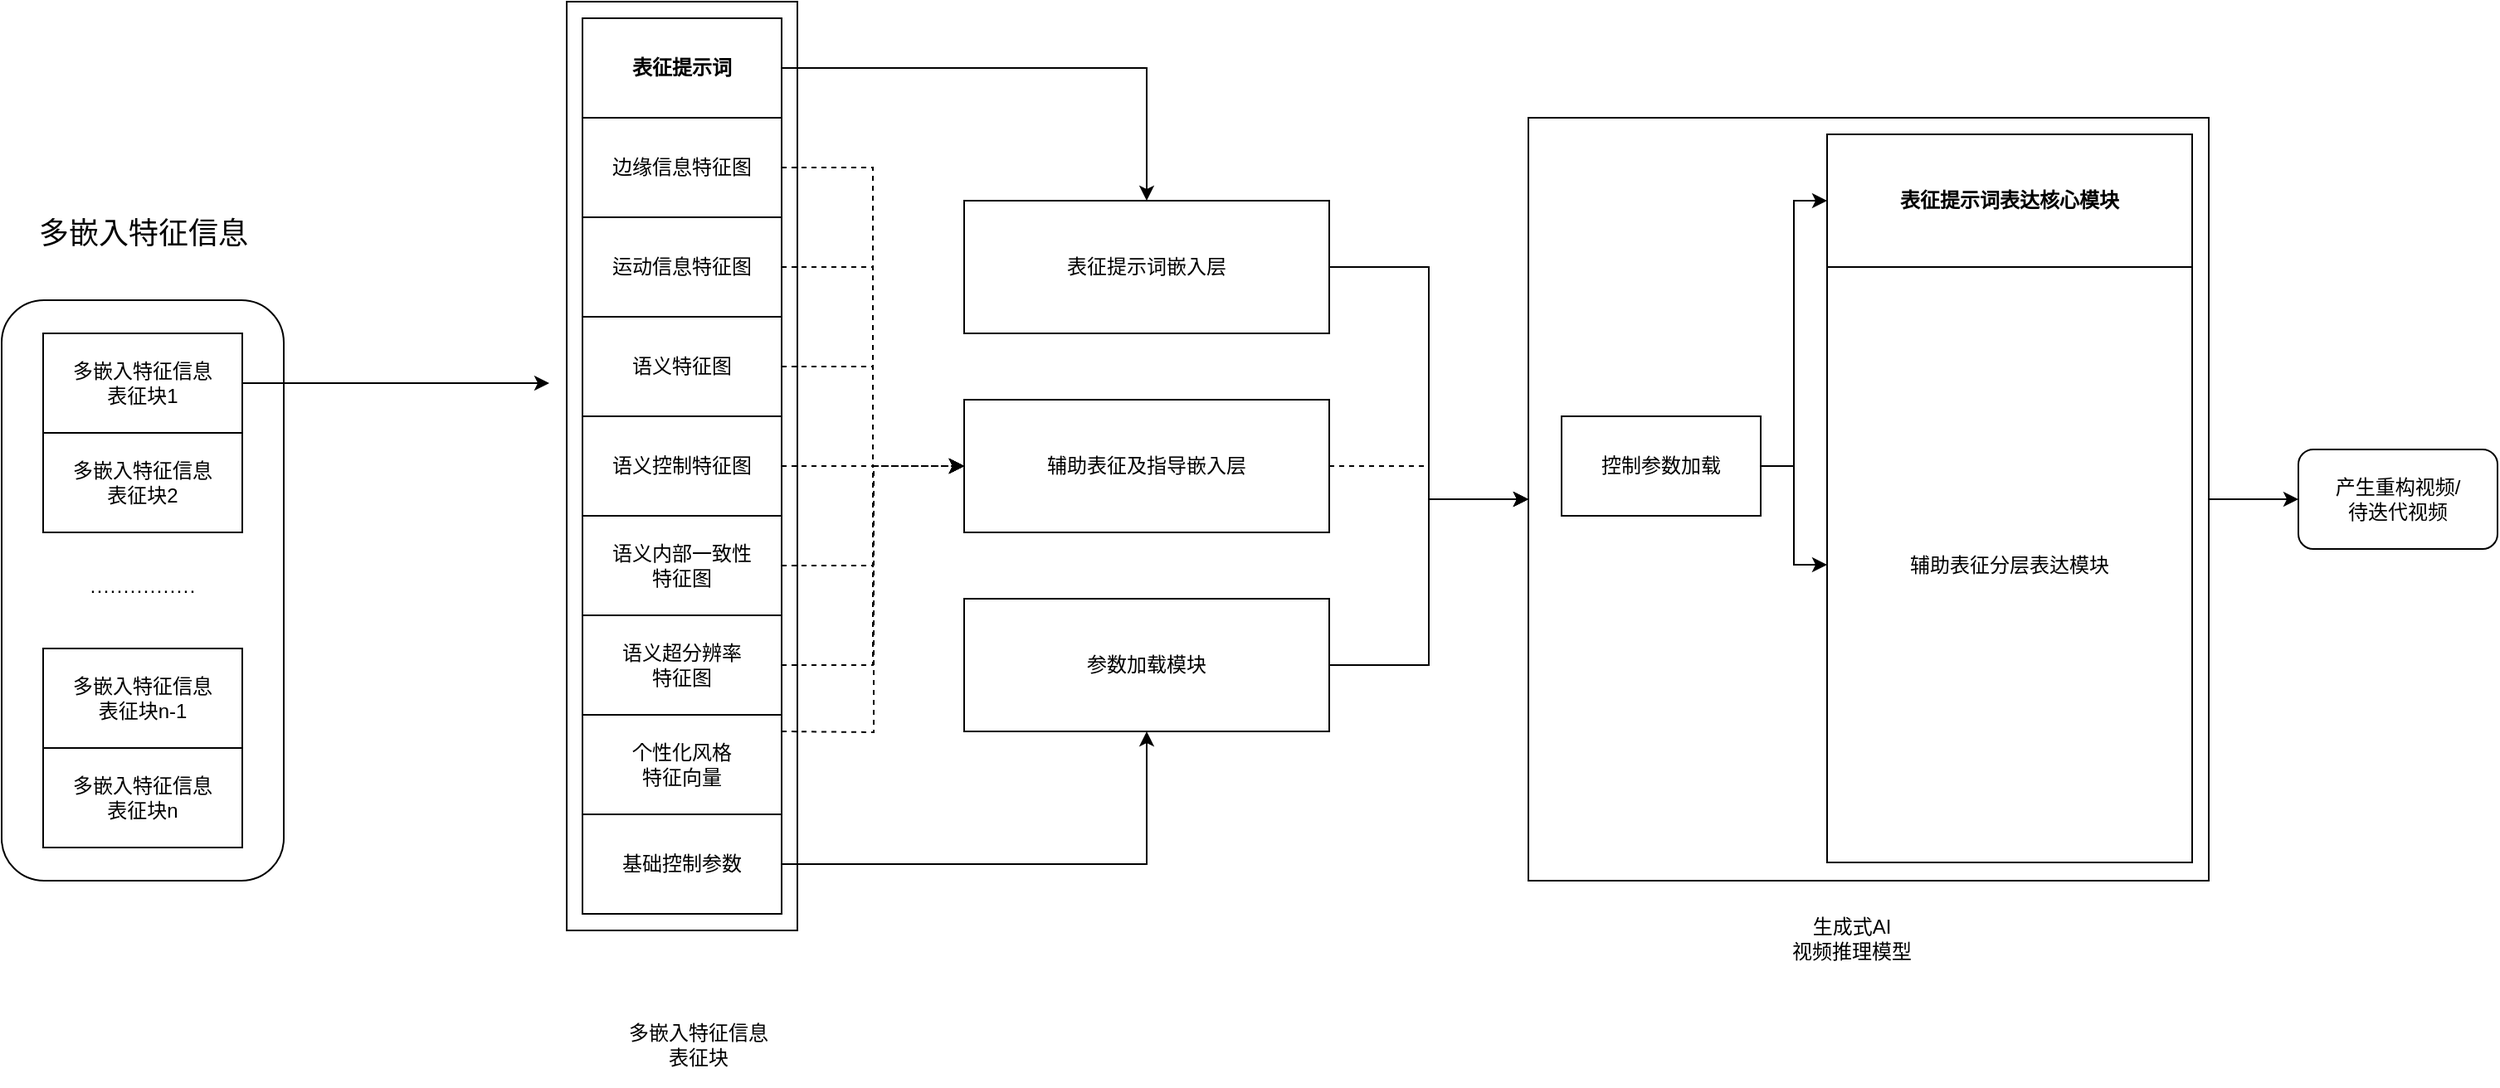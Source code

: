 <mxfile version="24.7.7">
  <diagram name="第 1 页" id="_UOp_g0qZEWWEiO1d6dB">
    <mxGraphModel dx="1426" dy="-36" grid="1" gridSize="10" guides="1" tooltips="1" connect="1" arrows="1" fold="1" page="1" pageScale="1" pageWidth="1169" pageHeight="827" math="0" shadow="0">
      <root>
        <mxCell id="0" />
        <mxCell id="1" parent="0" />
        <mxCell id="TRfCsF1BAg3hrU98GW3F-12" value="" style="rounded=0;whiteSpace=wrap;html=1;" vertex="1" parent="1">
          <mxGeometry x="650.5" y="1000" width="139" height="560" as="geometry" />
        </mxCell>
        <mxCell id="J0mIcsC_Z7fb-HMf94dg-1" value="&lt;font style=&quot;font-size: 18px;&quot;&gt;多嵌入特征信息&lt;/font&gt;" style="text;html=1;align=center;verticalAlign=middle;resizable=0;points=[];autosize=1;strokeColor=none;fillColor=none;" parent="1" vertex="1">
          <mxGeometry x="320" y="1120" width="150" height="40" as="geometry" />
        </mxCell>
        <mxCell id="I4VxMJiTH_GUWdxZwMfk-1" value="················" style="rounded=1;whiteSpace=wrap;html=1;" parent="1" vertex="1">
          <mxGeometry x="310" y="1180" width="170" height="350" as="geometry" />
        </mxCell>
        <mxCell id="I4VxMJiTH_GUWdxZwMfk-22" style="edgeStyle=orthogonalEdgeStyle;rounded=0;orthogonalLoop=1;jettySize=auto;html=1;" parent="1" source="I4VxMJiTH_GUWdxZwMfk-2" edge="1">
          <mxGeometry relative="1" as="geometry">
            <mxPoint x="640" y="1230" as="targetPoint" />
          </mxGeometry>
        </mxCell>
        <mxCell id="I4VxMJiTH_GUWdxZwMfk-2" value="多嵌入特征信息&lt;div&gt;表征块1&lt;/div&gt;" style="rounded=0;whiteSpace=wrap;html=1;" parent="1" vertex="1">
          <mxGeometry x="335" y="1200" width="120" height="60" as="geometry" />
        </mxCell>
        <mxCell id="I4VxMJiTH_GUWdxZwMfk-3" value="多嵌入特征信息&lt;div&gt;表征块2&lt;/div&gt;" style="rounded=0;whiteSpace=wrap;html=1;" parent="1" vertex="1">
          <mxGeometry x="335" y="1260" width="120" height="60" as="geometry" />
        </mxCell>
        <mxCell id="I4VxMJiTH_GUWdxZwMfk-4" value="多嵌入特征信息&lt;div&gt;表征块n&lt;/div&gt;" style="rounded=0;whiteSpace=wrap;html=1;" parent="1" vertex="1">
          <mxGeometry x="335" y="1450" width="120" height="60" as="geometry" />
        </mxCell>
        <mxCell id="I4VxMJiTH_GUWdxZwMfk-5" value="多嵌入特征信息&lt;div&gt;表征块n-1&lt;/div&gt;" style="rounded=0;whiteSpace=wrap;html=1;" parent="1" vertex="1">
          <mxGeometry x="335" y="1390" width="120" height="60" as="geometry" />
        </mxCell>
        <mxCell id="FY35_VsIN61rcXAERCnz-19" style="edgeStyle=orthogonalEdgeStyle;rounded=0;orthogonalLoop=1;jettySize=auto;html=1;entryX=0.5;entryY=0;entryDx=0;entryDy=0;exitX=1;exitY=0.5;exitDx=0;exitDy=0;" parent="1" source="JVAT4u_bRU0mznnodtUo-19" target="FY35_VsIN61rcXAERCnz-18" edge="1">
          <mxGeometry relative="1" as="geometry">
            <mxPoint x="799" y="940" as="sourcePoint" />
            <Array as="points">
              <mxPoint x="1000" y="1040" />
            </Array>
          </mxGeometry>
        </mxCell>
        <mxCell id="I4VxMJiTH_GUWdxZwMfk-25" value="多嵌入特征信息&lt;div&gt;表征块&lt;/div&gt;" style="text;html=1;align=center;verticalAlign=middle;whiteSpace=wrap;rounded=0;" parent="1" vertex="1">
          <mxGeometry x="669.5" y="1604" width="120" height="50" as="geometry" />
        </mxCell>
        <mxCell id="FY35_VsIN61rcXAERCnz-37" style="edgeStyle=orthogonalEdgeStyle;rounded=0;orthogonalLoop=1;jettySize=auto;html=1;entryX=0;entryY=0.5;entryDx=0;entryDy=0;" parent="1" source="FY35_VsIN61rcXAERCnz-16" target="JVAT4u_bRU0mznnodtUo-8" edge="1">
          <mxGeometry relative="1" as="geometry">
            <mxPoint x="1190" y="1280" as="targetPoint" />
          </mxGeometry>
        </mxCell>
        <mxCell id="FY35_VsIN61rcXAERCnz-16" value="参数加载模块" style="rounded=0;whiteSpace=wrap;html=1;" parent="1" vertex="1">
          <mxGeometry x="890" y="1360" width="220" height="80" as="geometry" />
        </mxCell>
        <mxCell id="JVAT4u_bRU0mznnodtUo-15" style="edgeStyle=orthogonalEdgeStyle;rounded=0;orthogonalLoop=1;jettySize=auto;html=1;entryX=0;entryY=0.5;entryDx=0;entryDy=0;" parent="1" source="FY35_VsIN61rcXAERCnz-18" target="JVAT4u_bRU0mznnodtUo-8" edge="1">
          <mxGeometry relative="1" as="geometry" />
        </mxCell>
        <mxCell id="FY35_VsIN61rcXAERCnz-18" value="表征提示词嵌入层" style="rounded=0;whiteSpace=wrap;html=1;" parent="1" vertex="1">
          <mxGeometry x="890" y="1120" width="220" height="80" as="geometry" />
        </mxCell>
        <mxCell id="FY35_VsIN61rcXAERCnz-36" style="edgeStyle=orthogonalEdgeStyle;rounded=0;orthogonalLoop=1;jettySize=auto;html=1;entryX=0;entryY=0.5;entryDx=0;entryDy=0;dashed=1;" parent="1" source="FY35_VsIN61rcXAERCnz-20" target="JVAT4u_bRU0mznnodtUo-8" edge="1">
          <mxGeometry relative="1" as="geometry">
            <mxPoint x="1190" y="1280" as="targetPoint" />
          </mxGeometry>
        </mxCell>
        <mxCell id="FY35_VsIN61rcXAERCnz-20" value="辅助表征及指导嵌入层" style="rounded=0;whiteSpace=wrap;html=1;" parent="1" vertex="1">
          <mxGeometry x="890" y="1240" width="220" height="80" as="geometry" />
        </mxCell>
        <mxCell id="FY35_VsIN61rcXAERCnz-38" value="产生重构视频/&lt;br&gt;待迭代视频" style="rounded=1;whiteSpace=wrap;html=1;" parent="1" vertex="1">
          <mxGeometry x="1694" y="1270" width="120" height="60" as="geometry" />
        </mxCell>
        <mxCell id="JVAT4u_bRU0mznnodtUo-3" value="生成式AI&lt;div&gt;视频推理模型&lt;/div&gt;" style="text;html=1;align=center;verticalAlign=middle;whiteSpace=wrap;rounded=0;" parent="1" vertex="1">
          <mxGeometry x="1340" y="1550" width="170" height="30" as="geometry" />
        </mxCell>
        <mxCell id="JVAT4u_bRU0mznnodtUo-16" style="edgeStyle=orthogonalEdgeStyle;rounded=0;orthogonalLoop=1;jettySize=auto;html=1;entryX=0;entryY=0.5;entryDx=0;entryDy=0;" parent="1" source="JVAT4u_bRU0mznnodtUo-8" target="FY35_VsIN61rcXAERCnz-38" edge="1">
          <mxGeometry relative="1" as="geometry" />
        </mxCell>
        <mxCell id="JVAT4u_bRU0mznnodtUo-8" value="" style="rounded=0;whiteSpace=wrap;html=1;" parent="1" vertex="1">
          <mxGeometry x="1230" y="1070" width="410" height="460" as="geometry" />
        </mxCell>
        <mxCell id="JVAT4u_bRU0mznnodtUo-12" style="edgeStyle=orthogonalEdgeStyle;rounded=0;orthogonalLoop=1;jettySize=auto;html=1;entryX=0;entryY=0.5;entryDx=0;entryDy=0;" parent="1" source="JVAT4u_bRU0mznnodtUo-10" target="JVAT4u_bRU0mznnodtUo-11" edge="1">
          <mxGeometry relative="1" as="geometry" />
        </mxCell>
        <mxCell id="JVAT4u_bRU0mznnodtUo-14" style="edgeStyle=orthogonalEdgeStyle;rounded=0;orthogonalLoop=1;jettySize=auto;html=1;entryX=0;entryY=0.5;entryDx=0;entryDy=0;" parent="1" source="JVAT4u_bRU0mznnodtUo-10" target="JVAT4u_bRU0mznnodtUo-13" edge="1">
          <mxGeometry relative="1" as="geometry" />
        </mxCell>
        <mxCell id="JVAT4u_bRU0mznnodtUo-10" value="控制参数加载" style="rounded=0;whiteSpace=wrap;html=1;" parent="1" vertex="1">
          <mxGeometry x="1250" y="1250" width="120" height="60" as="geometry" />
        </mxCell>
        <mxCell id="JVAT4u_bRU0mznnodtUo-11" value="&lt;b&gt;表征提示词表达核心模块&lt;/b&gt;" style="rounded=0;whiteSpace=wrap;html=1;" parent="1" vertex="1">
          <mxGeometry x="1410" y="1080" width="220" height="80" as="geometry" />
        </mxCell>
        <mxCell id="JVAT4u_bRU0mznnodtUo-13" value="辅助表征分层表达模块" style="rounded=0;whiteSpace=wrap;html=1;" parent="1" vertex="1">
          <mxGeometry x="1410" y="1160" width="220" height="359" as="geometry" />
        </mxCell>
        <mxCell id="JVAT4u_bRU0mznnodtUo-19" value="&lt;b&gt;表征提示词&lt;/b&gt;" style="rounded=0;whiteSpace=wrap;html=1;" parent="1" vertex="1">
          <mxGeometry x="660" y="1010" width="120" height="60" as="geometry" />
        </mxCell>
        <mxCell id="JVAT4u_bRU0mznnodtUo-32" style="edgeStyle=orthogonalEdgeStyle;rounded=0;orthogonalLoop=1;jettySize=auto;html=1;entryX=0.5;entryY=1;entryDx=0;entryDy=0;" parent="1" source="JVAT4u_bRU0mznnodtUo-28" target="FY35_VsIN61rcXAERCnz-16" edge="1">
          <mxGeometry relative="1" as="geometry" />
        </mxCell>
        <mxCell id="JVAT4u_bRU0mznnodtUo-28" value="&lt;div&gt;基础控制参数&lt;/div&gt;" style="rounded=0;whiteSpace=wrap;html=1;" parent="1" vertex="1">
          <mxGeometry x="660" y="1490" width="120" height="60" as="geometry" />
        </mxCell>
        <mxCell id="TRfCsF1BAg3hrU98GW3F-13" style="edgeStyle=orthogonalEdgeStyle;rounded=0;orthogonalLoop=1;jettySize=auto;html=1;entryX=0;entryY=0.5;entryDx=0;entryDy=0;dashed=1;" edge="1" parent="1" source="TRfCsF1BAg3hrU98GW3F-2" target="FY35_VsIN61rcXAERCnz-20">
          <mxGeometry relative="1" as="geometry" />
        </mxCell>
        <mxCell id="TRfCsF1BAg3hrU98GW3F-2" value="边缘信息特征图" style="rounded=0;whiteSpace=wrap;html=1;" vertex="1" parent="1">
          <mxGeometry x="660" y="1070" width="120" height="60" as="geometry" />
        </mxCell>
        <mxCell id="TRfCsF1BAg3hrU98GW3F-16" style="edgeStyle=orthogonalEdgeStyle;rounded=0;orthogonalLoop=1;jettySize=auto;html=1;entryX=0;entryY=0.5;entryDx=0;entryDy=0;dashed=1;" edge="1" parent="1" source="TRfCsF1BAg3hrU98GW3F-4" target="FY35_VsIN61rcXAERCnz-20">
          <mxGeometry relative="1" as="geometry" />
        </mxCell>
        <mxCell id="TRfCsF1BAg3hrU98GW3F-4" value="语义控制&lt;span style=&quot;background-color: initial;&quot;&gt;特征图&lt;/span&gt;" style="rounded=0;whiteSpace=wrap;html=1;" vertex="1" parent="1">
          <mxGeometry x="660" y="1250" width="120" height="60" as="geometry" />
        </mxCell>
        <mxCell id="TRfCsF1BAg3hrU98GW3F-18" style="edgeStyle=orthogonalEdgeStyle;rounded=0;orthogonalLoop=1;jettySize=auto;html=1;entryX=0;entryY=0.5;entryDx=0;entryDy=0;dashed=1;" edge="1" parent="1" source="TRfCsF1BAg3hrU98GW3F-5" target="FY35_VsIN61rcXAERCnz-20">
          <mxGeometry relative="1" as="geometry" />
        </mxCell>
        <mxCell id="TRfCsF1BAg3hrU98GW3F-5" value="语义超分辨率&lt;div&gt;特征图&lt;/div&gt;" style="rounded=0;whiteSpace=wrap;html=1;" vertex="1" parent="1">
          <mxGeometry x="660" y="1370" width="120" height="60" as="geometry" />
        </mxCell>
        <mxCell id="TRfCsF1BAg3hrU98GW3F-15" style="edgeStyle=orthogonalEdgeStyle;rounded=0;orthogonalLoop=1;jettySize=auto;html=1;entryX=0;entryY=0.5;entryDx=0;entryDy=0;dashed=1;" edge="1" parent="1" source="TRfCsF1BAg3hrU98GW3F-6" target="FY35_VsIN61rcXAERCnz-20">
          <mxGeometry relative="1" as="geometry" />
        </mxCell>
        <mxCell id="TRfCsF1BAg3hrU98GW3F-6" value="语义特征图" style="rounded=0;whiteSpace=wrap;html=1;" vertex="1" parent="1">
          <mxGeometry x="660" y="1190" width="120" height="60" as="geometry" />
        </mxCell>
        <mxCell id="TRfCsF1BAg3hrU98GW3F-7" value="&lt;div&gt;个性化风格&lt;/div&gt;&lt;div&gt;特征向量&lt;/div&gt;" style="rounded=0;whiteSpace=wrap;html=1;" vertex="1" parent="1">
          <mxGeometry x="660" y="1430" width="120" height="60" as="geometry" />
        </mxCell>
        <mxCell id="TRfCsF1BAg3hrU98GW3F-14" style="edgeStyle=orthogonalEdgeStyle;rounded=0;orthogonalLoop=1;jettySize=auto;html=1;entryX=0;entryY=0.5;entryDx=0;entryDy=0;dashed=1;" edge="1" parent="1" source="TRfCsF1BAg3hrU98GW3F-8" target="FY35_VsIN61rcXAERCnz-20">
          <mxGeometry relative="1" as="geometry" />
        </mxCell>
        <mxCell id="TRfCsF1BAg3hrU98GW3F-8" value="&lt;div&gt;运动信息特征图&lt;/div&gt;" style="rounded=0;whiteSpace=wrap;html=1;" vertex="1" parent="1">
          <mxGeometry x="660" y="1130" width="120" height="60" as="geometry" />
        </mxCell>
        <mxCell id="TRfCsF1BAg3hrU98GW3F-17" style="edgeStyle=orthogonalEdgeStyle;rounded=0;orthogonalLoop=1;jettySize=auto;html=1;entryX=0;entryY=0.5;entryDx=0;entryDy=0;dashed=1;" edge="1" parent="1" source="TRfCsF1BAg3hrU98GW3F-9" target="FY35_VsIN61rcXAERCnz-20">
          <mxGeometry relative="1" as="geometry" />
        </mxCell>
        <mxCell id="TRfCsF1BAg3hrU98GW3F-9" value="&lt;div&gt;语义内部一致性&lt;/div&gt;&lt;div&gt;特征图&lt;/div&gt;" style="rounded=0;whiteSpace=wrap;html=1;" vertex="1" parent="1">
          <mxGeometry x="660" y="1310" width="120" height="60" as="geometry" />
        </mxCell>
        <mxCell id="TRfCsF1BAg3hrU98GW3F-19" style="edgeStyle=orthogonalEdgeStyle;rounded=0;orthogonalLoop=1;jettySize=auto;html=1;entryX=0;entryY=0.5;entryDx=0;entryDy=0;dashed=1;" edge="1" parent="1" target="FY35_VsIN61rcXAERCnz-20">
          <mxGeometry relative="1" as="geometry">
            <mxPoint x="840" y="1440" as="targetPoint" />
            <mxPoint x="780" y="1440" as="sourcePoint" />
          </mxGeometry>
        </mxCell>
      </root>
    </mxGraphModel>
  </diagram>
</mxfile>
